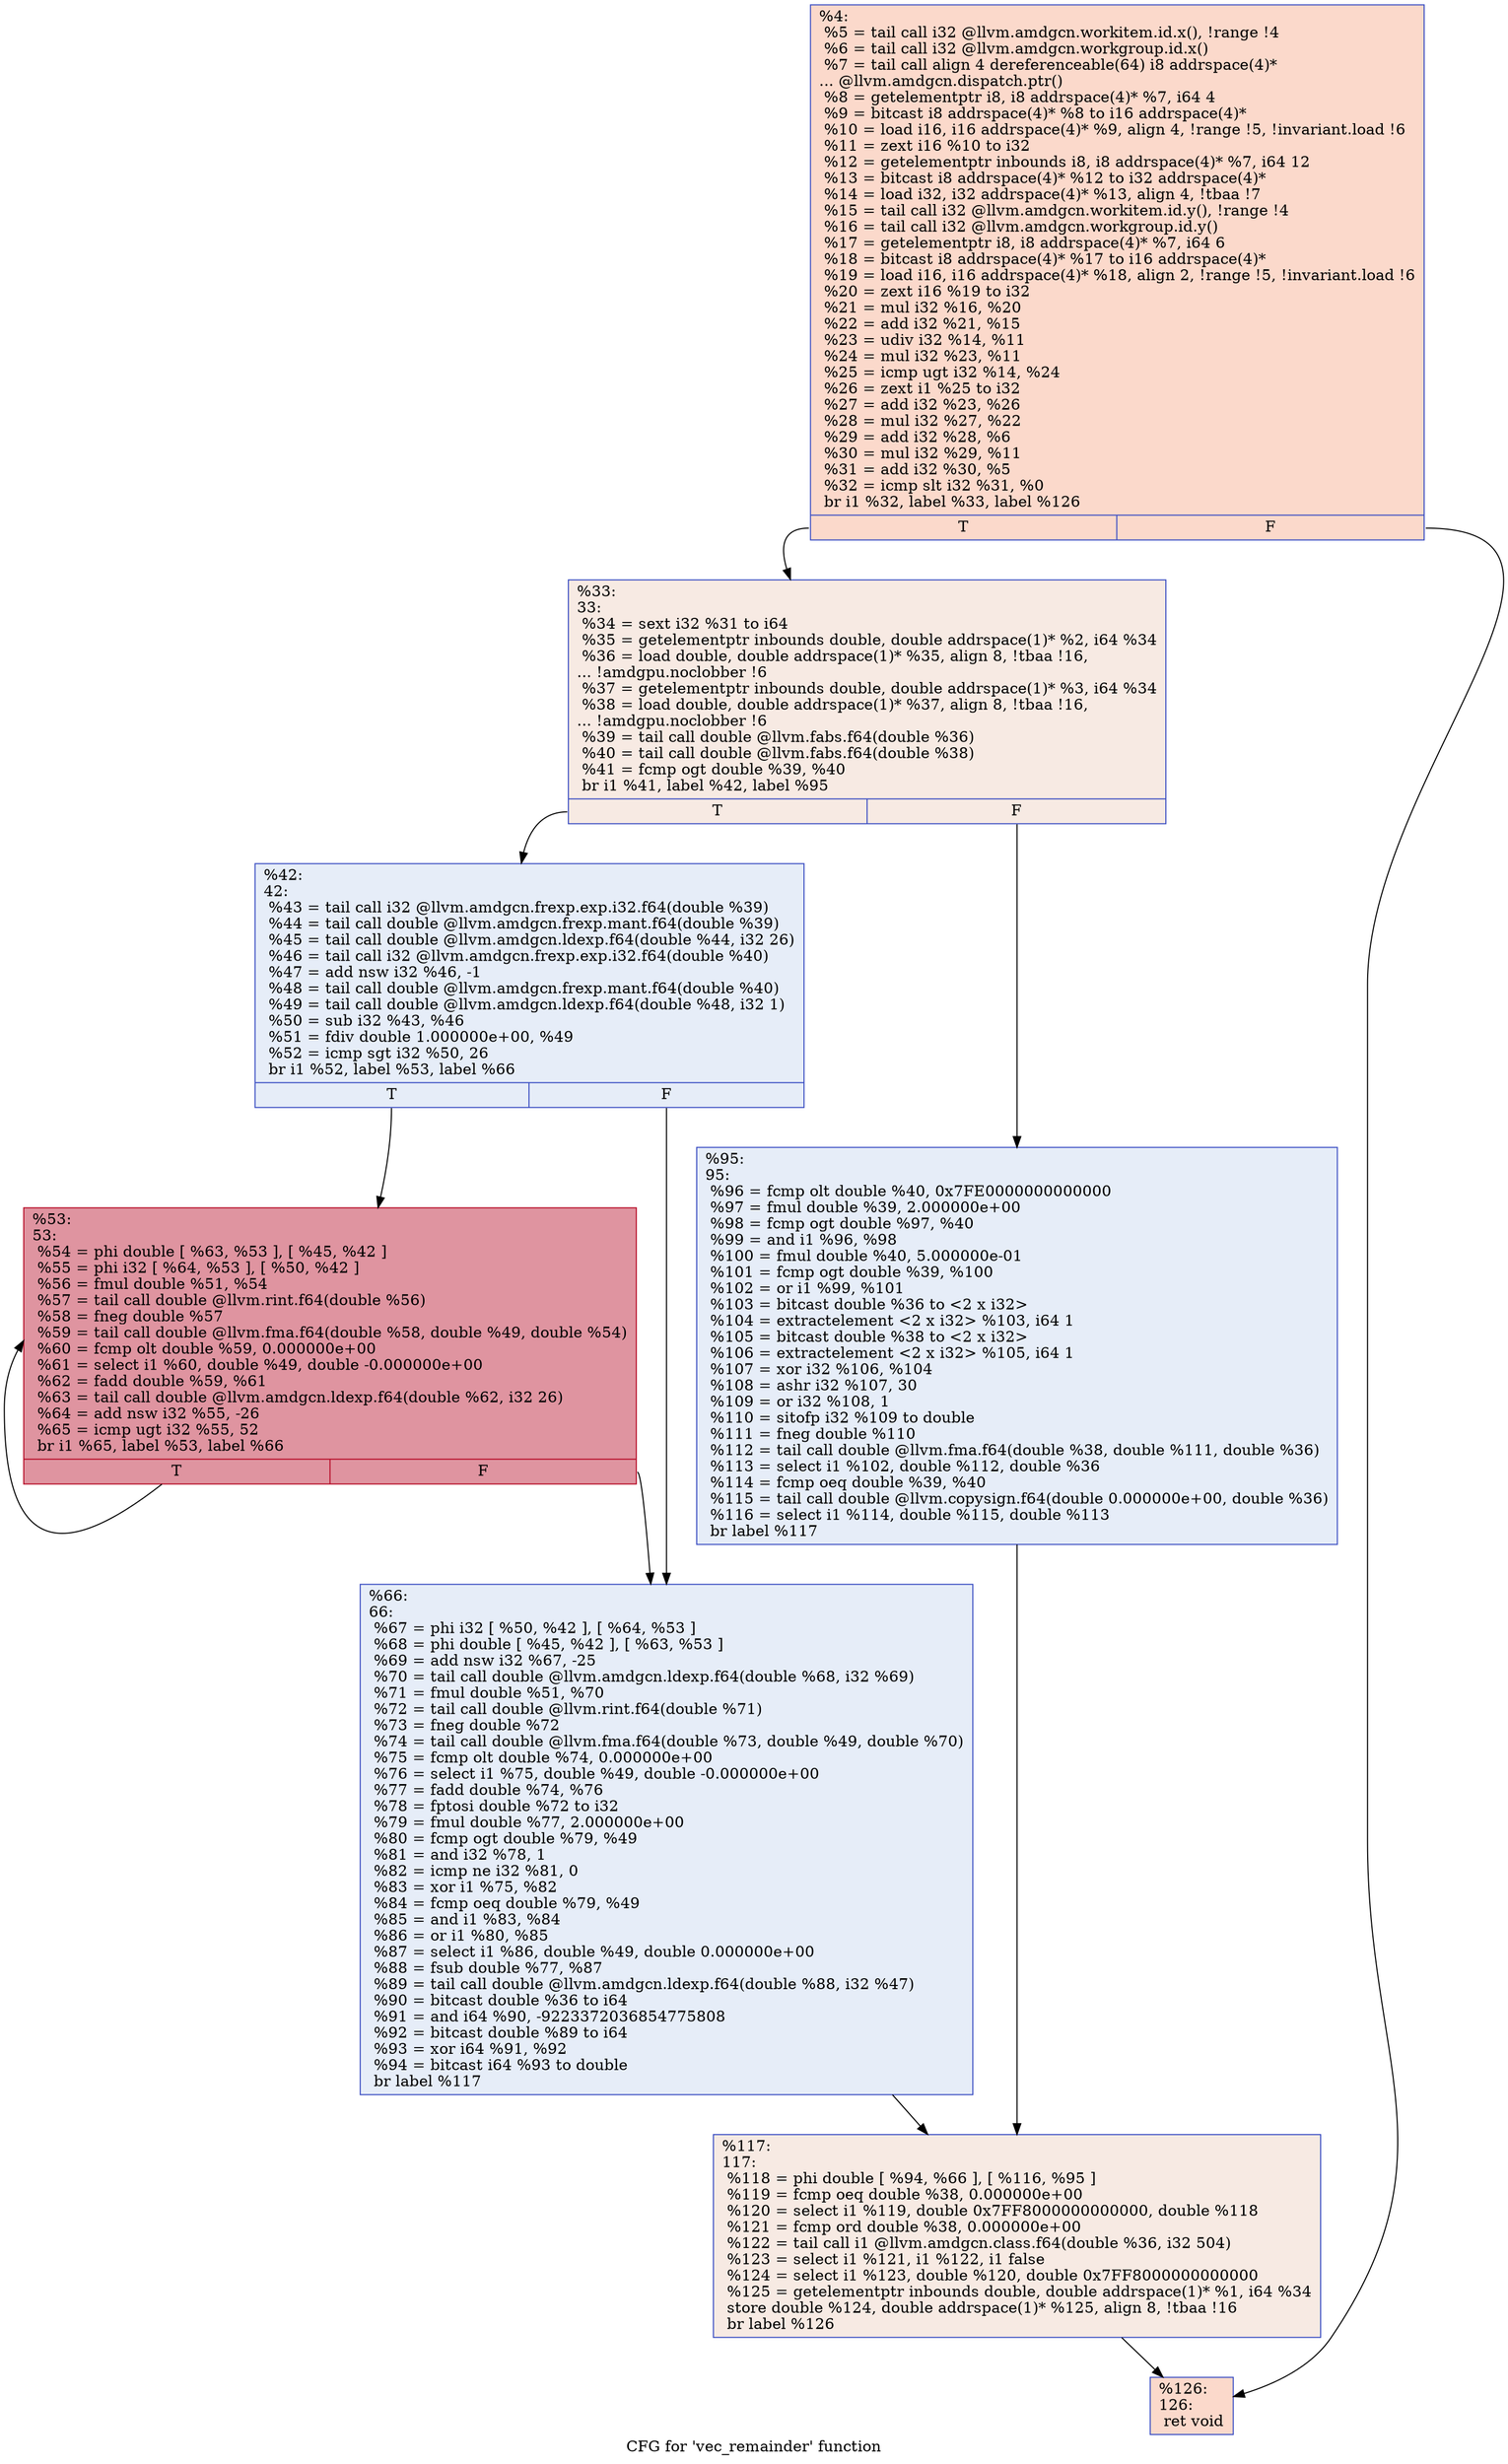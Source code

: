 digraph "CFG for 'vec_remainder' function" {
	label="CFG for 'vec_remainder' function";

	Node0x5df2af0 [shape=record,color="#3d50c3ff", style=filled, fillcolor="#f7a88970",label="{%4:\l  %5 = tail call i32 @llvm.amdgcn.workitem.id.x(), !range !4\l  %6 = tail call i32 @llvm.amdgcn.workgroup.id.x()\l  %7 = tail call align 4 dereferenceable(64) i8 addrspace(4)*\l... @llvm.amdgcn.dispatch.ptr()\l  %8 = getelementptr i8, i8 addrspace(4)* %7, i64 4\l  %9 = bitcast i8 addrspace(4)* %8 to i16 addrspace(4)*\l  %10 = load i16, i16 addrspace(4)* %9, align 4, !range !5, !invariant.load !6\l  %11 = zext i16 %10 to i32\l  %12 = getelementptr inbounds i8, i8 addrspace(4)* %7, i64 12\l  %13 = bitcast i8 addrspace(4)* %12 to i32 addrspace(4)*\l  %14 = load i32, i32 addrspace(4)* %13, align 4, !tbaa !7\l  %15 = tail call i32 @llvm.amdgcn.workitem.id.y(), !range !4\l  %16 = tail call i32 @llvm.amdgcn.workgroup.id.y()\l  %17 = getelementptr i8, i8 addrspace(4)* %7, i64 6\l  %18 = bitcast i8 addrspace(4)* %17 to i16 addrspace(4)*\l  %19 = load i16, i16 addrspace(4)* %18, align 2, !range !5, !invariant.load !6\l  %20 = zext i16 %19 to i32\l  %21 = mul i32 %16, %20\l  %22 = add i32 %21, %15\l  %23 = udiv i32 %14, %11\l  %24 = mul i32 %23, %11\l  %25 = icmp ugt i32 %14, %24\l  %26 = zext i1 %25 to i32\l  %27 = add i32 %23, %26\l  %28 = mul i32 %27, %22\l  %29 = add i32 %28, %6\l  %30 = mul i32 %29, %11\l  %31 = add i32 %30, %5\l  %32 = icmp slt i32 %31, %0\l  br i1 %32, label %33, label %126\l|{<s0>T|<s1>F}}"];
	Node0x5df2af0:s0 -> Node0x5df5510;
	Node0x5df2af0:s1 -> Node0x5df55a0;
	Node0x5df5510 [shape=record,color="#3d50c3ff", style=filled, fillcolor="#eed0c070",label="{%33:\l33:                                               \l  %34 = sext i32 %31 to i64\l  %35 = getelementptr inbounds double, double addrspace(1)* %2, i64 %34\l  %36 = load double, double addrspace(1)* %35, align 8, !tbaa !16,\l... !amdgpu.noclobber !6\l  %37 = getelementptr inbounds double, double addrspace(1)* %3, i64 %34\l  %38 = load double, double addrspace(1)* %37, align 8, !tbaa !16,\l... !amdgpu.noclobber !6\l  %39 = tail call double @llvm.fabs.f64(double %36)\l  %40 = tail call double @llvm.fabs.f64(double %38)\l  %41 = fcmp ogt double %39, %40\l  br i1 %41, label %42, label %95\l|{<s0>T|<s1>F}}"];
	Node0x5df5510:s0 -> Node0x5df7be0;
	Node0x5df5510:s1 -> Node0x5df7c70;
	Node0x5df7be0 [shape=record,color="#3d50c3ff", style=filled, fillcolor="#c7d7f070",label="{%42:\l42:                                               \l  %43 = tail call i32 @llvm.amdgcn.frexp.exp.i32.f64(double %39)\l  %44 = tail call double @llvm.amdgcn.frexp.mant.f64(double %39)\l  %45 = tail call double @llvm.amdgcn.ldexp.f64(double %44, i32 26)\l  %46 = tail call i32 @llvm.amdgcn.frexp.exp.i32.f64(double %40)\l  %47 = add nsw i32 %46, -1\l  %48 = tail call double @llvm.amdgcn.frexp.mant.f64(double %40)\l  %49 = tail call double @llvm.amdgcn.ldexp.f64(double %48, i32 1)\l  %50 = sub i32 %43, %46\l  %51 = fdiv double 1.000000e+00, %49\l  %52 = icmp sgt i32 %50, 26\l  br i1 %52, label %53, label %66\l|{<s0>T|<s1>F}}"];
	Node0x5df7be0:s0 -> Node0x5df9420;
	Node0x5df7be0:s1 -> Node0x5df94b0;
	Node0x5df9420 [shape=record,color="#b70d28ff", style=filled, fillcolor="#b70d2870",label="{%53:\l53:                                               \l  %54 = phi double [ %63, %53 ], [ %45, %42 ]\l  %55 = phi i32 [ %64, %53 ], [ %50, %42 ]\l  %56 = fmul double %51, %54\l  %57 = tail call double @llvm.rint.f64(double %56)\l  %58 = fneg double %57\l  %59 = tail call double @llvm.fma.f64(double %58, double %49, double %54)\l  %60 = fcmp olt double %59, 0.000000e+00\l  %61 = select i1 %60, double %49, double -0.000000e+00\l  %62 = fadd double %59, %61\l  %63 = tail call double @llvm.amdgcn.ldexp.f64(double %62, i32 26)\l  %64 = add nsw i32 %55, -26\l  %65 = icmp ugt i32 %55, 52\l  br i1 %65, label %53, label %66\l|{<s0>T|<s1>F}}"];
	Node0x5df9420:s0 -> Node0x5df9420;
	Node0x5df9420:s1 -> Node0x5df94b0;
	Node0x5df94b0 [shape=record,color="#3d50c3ff", style=filled, fillcolor="#c7d7f070",label="{%66:\l66:                                               \l  %67 = phi i32 [ %50, %42 ], [ %64, %53 ]\l  %68 = phi double [ %45, %42 ], [ %63, %53 ]\l  %69 = add nsw i32 %67, -25\l  %70 = tail call double @llvm.amdgcn.ldexp.f64(double %68, i32 %69)\l  %71 = fmul double %51, %70\l  %72 = tail call double @llvm.rint.f64(double %71)\l  %73 = fneg double %72\l  %74 = tail call double @llvm.fma.f64(double %73, double %49, double %70)\l  %75 = fcmp olt double %74, 0.000000e+00\l  %76 = select i1 %75, double %49, double -0.000000e+00\l  %77 = fadd double %74, %76\l  %78 = fptosi double %72 to i32\l  %79 = fmul double %77, 2.000000e+00\l  %80 = fcmp ogt double %79, %49\l  %81 = and i32 %78, 1\l  %82 = icmp ne i32 %81, 0\l  %83 = xor i1 %75, %82\l  %84 = fcmp oeq double %79, %49\l  %85 = and i1 %83, %84\l  %86 = or i1 %80, %85\l  %87 = select i1 %86, double %49, double 0.000000e+00\l  %88 = fsub double %77, %87\l  %89 = tail call double @llvm.amdgcn.ldexp.f64(double %88, i32 %47)\l  %90 = bitcast double %36 to i64\l  %91 = and i64 %90, -9223372036854775808\l  %92 = bitcast double %89 to i64\l  %93 = xor i64 %91, %92\l  %94 = bitcast i64 %93 to double\l  br label %117\l}"];
	Node0x5df94b0 -> Node0x5dfb6c0;
	Node0x5df7c70 [shape=record,color="#3d50c3ff", style=filled, fillcolor="#c7d7f070",label="{%95:\l95:                                               \l  %96 = fcmp olt double %40, 0x7FE0000000000000\l  %97 = fmul double %39, 2.000000e+00\l  %98 = fcmp ogt double %97, %40\l  %99 = and i1 %96, %98\l  %100 = fmul double %40, 5.000000e-01\l  %101 = fcmp ogt double %39, %100\l  %102 = or i1 %99, %101\l  %103 = bitcast double %36 to \<2 x i32\>\l  %104 = extractelement \<2 x i32\> %103, i64 1\l  %105 = bitcast double %38 to \<2 x i32\>\l  %106 = extractelement \<2 x i32\> %105, i64 1\l  %107 = xor i32 %106, %104\l  %108 = ashr i32 %107, 30\l  %109 = or i32 %108, 1\l  %110 = sitofp i32 %109 to double\l  %111 = fneg double %110\l  %112 = tail call double @llvm.fma.f64(double %38, double %111, double %36)\l  %113 = select i1 %102, double %112, double %36\l  %114 = fcmp oeq double %39, %40\l  %115 = tail call double @llvm.copysign.f64(double 0.000000e+00, double %36)\l  %116 = select i1 %114, double %115, double %113\l  br label %117\l}"];
	Node0x5df7c70 -> Node0x5dfb6c0;
	Node0x5dfb6c0 [shape=record,color="#3d50c3ff", style=filled, fillcolor="#eed0c070",label="{%117:\l117:                                              \l  %118 = phi double [ %94, %66 ], [ %116, %95 ]\l  %119 = fcmp oeq double %38, 0.000000e+00\l  %120 = select i1 %119, double 0x7FF8000000000000, double %118\l  %121 = fcmp ord double %38, 0.000000e+00\l  %122 = tail call i1 @llvm.amdgcn.class.f64(double %36, i32 504)\l  %123 = select i1 %121, i1 %122, i1 false\l  %124 = select i1 %123, double %120, double 0x7FF8000000000000\l  %125 = getelementptr inbounds double, double addrspace(1)* %1, i64 %34\l  store double %124, double addrspace(1)* %125, align 8, !tbaa !16\l  br label %126\l}"];
	Node0x5dfb6c0 -> Node0x5df55a0;
	Node0x5df55a0 [shape=record,color="#3d50c3ff", style=filled, fillcolor="#f7a88970",label="{%126:\l126:                                              \l  ret void\l}"];
}
